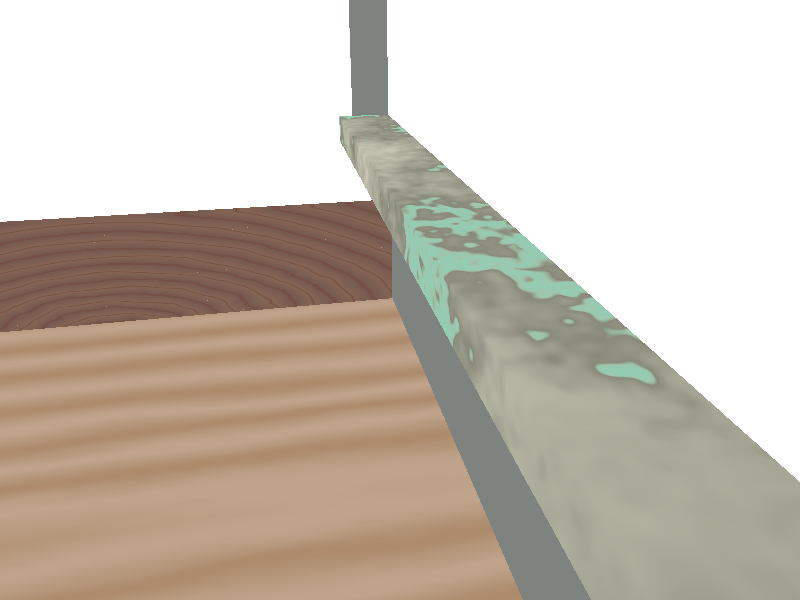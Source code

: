 #include "colors.inc"
#include "woods.inc"
#include "textures.inc"
#include "skies.inc"
#include "stones.inc"

#declare MyGray = rgb<53/255, 58/255, 55/255>;

camera {
//    location <0, 7, 5>
//    look_at <0, 0, 5>
    location <2.5, 2.5, 4> // camera wall near the window
    look_at <-2.5, 0, 5> // camera wall near the window
    //location <0, 2, -12>
    //look_at <0, 1, 2>
}

sky_sphere { S_Cloud2 }

plane {
    <0, 1, 0>, 0
    pigment { Green }
}

#declare ground_ceiling = box {
    <-1, -1, -1>, <1, 1, 1>
    scale <0, 0.02, 0>
}

#declare wall = box {
    <-1, -1, -1>, <1, 1, 1>
    scale <0.02, 0, 0>
}

#declare window = intersection {
    object {
        box {
            <-1, -1, -1>, <1, 1, 1>
            translate 2.25 * y
            scale <0.25, 0.25, 0.5>
        }
    }
    object {
        wall
    }
}

// Wall with a hole
#declare wall_with_a_hole = difference {
    object {
        wall
    }
    object {
        box {
            <-1, -1, -1>, <1, 1, 1>
            translate 2.25 * y
            scale <0.25, 0.25, 0.5>
        }
    }
}

#declare sill = box {
    <-1, 0, -1>, <1, 2, 1>
    scale <0.5, 0.02, 0.1>
    texture { T_Stone25 }
}


#declare window_wall = merge {
    object {
        wall_with_a_hole 
        pigment { MyGray }
    }
    object {
        window
        texture { Glass }
    }
}

#declare bed = merge {
    // Base of the bed
    object {
        box {
            <-1, -1, -1>, <1, 1, 1>
        }
        texture { T_Wood2 }
        scale <0.5, 0.25, 0.25>
    }
    // Mattress
    object {
        box {
            <-1, -1, -1>, <1, 1, 1>
            scale <0.45, 0.04, 0.23>
        }
        pigment { White }
        translate <0, 0.25, 0>
        texture {
            pigment { color White }
            normal { bumps 1 scale 0.2 }
            finish { phong 1 }
        }
    }
    scale y * 0.8
    rotate 90*y
} 

#declare room = merge {
    object { 
        ground_ceiling
        texture {
            DMFLightOak scale 0.5
        }
    }
    object { 
        ground_ceiling
        pigment { White }
        translate <0, 1, 0>
    }
    object {
        window_wall
        rotate 90*y
        translate <0, 0, 1>
    }
    object {
        sill
        translate <0, 0.3, 1>
    }
    object {
        wall
        pigment { White }
        rotate 90*x
        translate <1, 0, 0>
    }
    object {
        wall
        pigment { White }
        rotate 90*x
        translate <-1, 0, 0>
    }
    object {
        bed
        translate <-0.72, 0, 0.5>
    }
}

object {
    room
    scale 5
}

#declare Lightbulb = union {
    merge {
        sphere { <0, 0, 0>, 1 }
        cylinder {
            <0, 0, 1>, <0, 0, 0>, 1
            scale <0.35, 0.35, 1.0>
            translate 0.5*z
        }
        texture {
            pigment { color rgb<1, 1, 1> }
            finish { ambient .9 diffuse .6 }
        }
    }
    cylinder {
        <0, 0, 1>, <0, 0, 0>, 1
        scale <0.4, 0.4, 0.5>
        texture { Brass_Texture }
        translate 1.5*z
    }
    rotate -90 * x
    scale .2
}

light_source {
    <0, 4, 0>
    color White
    area_light <1, 0, 0>, <0, 1, 0>, 2, 2
    jitter
    looks_like { Lightbulb }
}
